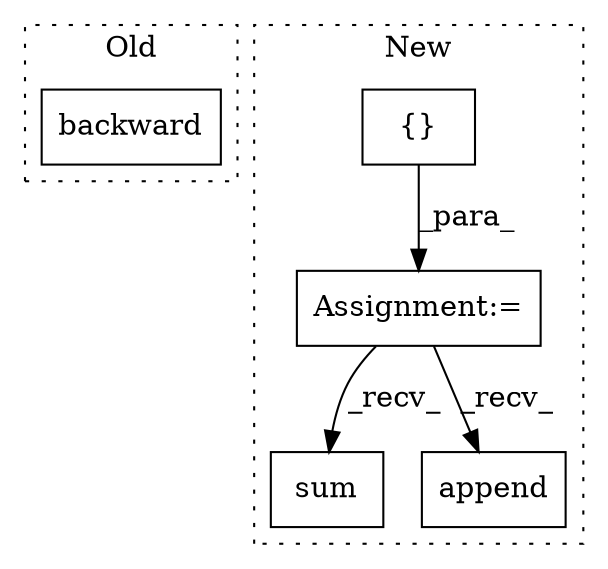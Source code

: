digraph G {
subgraph cluster0 {
1 [label="backward" a="32" s="3212" l="10" shape="box"];
label = "Old";
style="dotted";
}
subgraph cluster1 {
2 [label="{}" a="4" s="2513" l="2" shape="box"];
3 [label="sum" a="32" s="3274" l="5" shape="box"];
4 [label="Assignment:=" a="7" s="2503" l="1" shape="box"];
5 [label="append" a="32" s="3086,3171" l="7,1" shape="box"];
label = "New";
style="dotted";
}
2 -> 4 [label="_para_"];
4 -> 5 [label="_recv_"];
4 -> 3 [label="_recv_"];
}